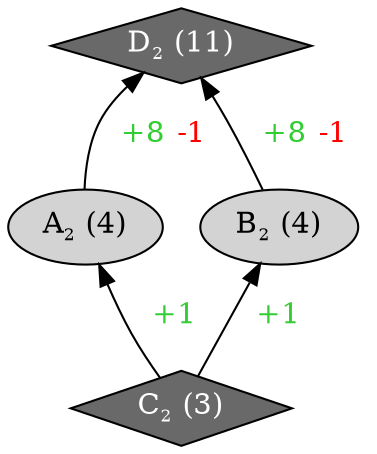digraph "cmiAutomaton2"{
rankdir="BT"
1 [label=<A<sub><font point-size="10">2</font></sub> (4)>, style="filled", fillcolor="lightgray"]
2 [label=<B<sub><font point-size="10">2</font></sub> (4)>, style="filled", fillcolor="lightgray"]
3 [label=<C<sub><font point-size="10">2</font></sub> (3)>, style="filled", shape="diamond", fillcolor="dimgray", fontcolor="white"]
4 [label=<D<sub><font point-size="10">2</font></sub> (11)>, style="filled", shape="diamond", fillcolor="dimgray", fontcolor="white"]
1 -> 4 [label=<  <font color="limegreen">+8</font> <font color="red">-1</font>  >]
2 -> 4 [label=<  <font color="limegreen">+8</font> <font color="red">-1</font>  >]
3 -> 1 [label=<  <font color="limegreen">+1</font>  >]
3 -> 2 [label=<  <font color="limegreen">+1</font>  >]
}
